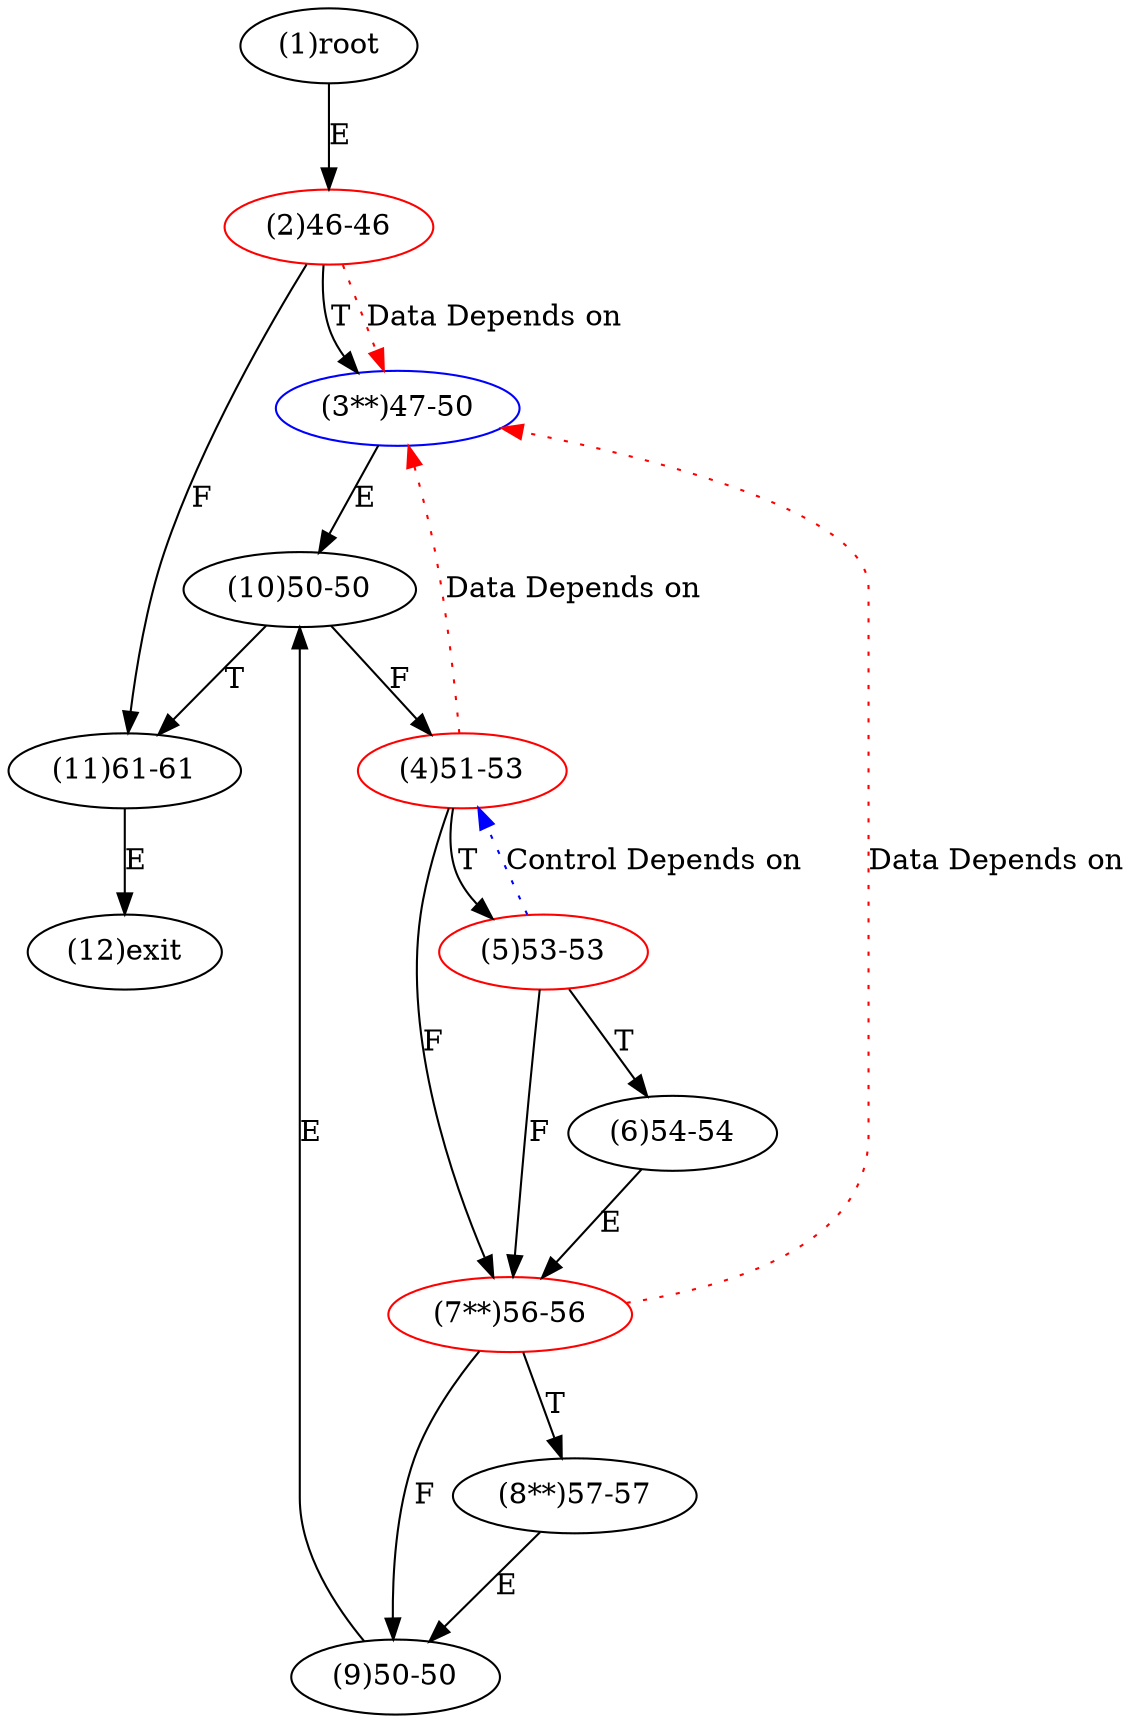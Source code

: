 digraph "" { 
1[ label="(1)root"];
2[ label="(2)46-46",color=red];
3[ label="(3**)47-50",color=blue];
4[ label="(4)51-53",color=red];
5[ label="(5)53-53",color=red];
6[ label="(6)54-54"];
7[ label="(7**)56-56",color=red];
8[ label="(8**)57-57"];
9[ label="(9)50-50"];
10[ label="(10)50-50"];
11[ label="(11)61-61"];
12[ label="(12)exit"];
1->2[ label="E"];
2->11[ label="F"];
2->3[ label="T"];
3->10[ label="E"];
4->7[ label="F"];
4->5[ label="T"];
5->7[ label="F"];
5->6[ label="T"];
6->7[ label="E"];
7->9[ label="F"];
7->8[ label="T"];
8->9[ label="E"];
9->10[ label="E"];
10->4[ label="F"];
10->11[ label="T"];
11->12[ label="E"];
2->3[ color="red" label="Data Depends on" style = dotted ];
4->3[ color="red" label="Data Depends on" style = dotted ];
5->4[ color="blue" label="Control Depends on" style = dotted ];
7->3[ color="red" label="Data Depends on" style = dotted ];
}
